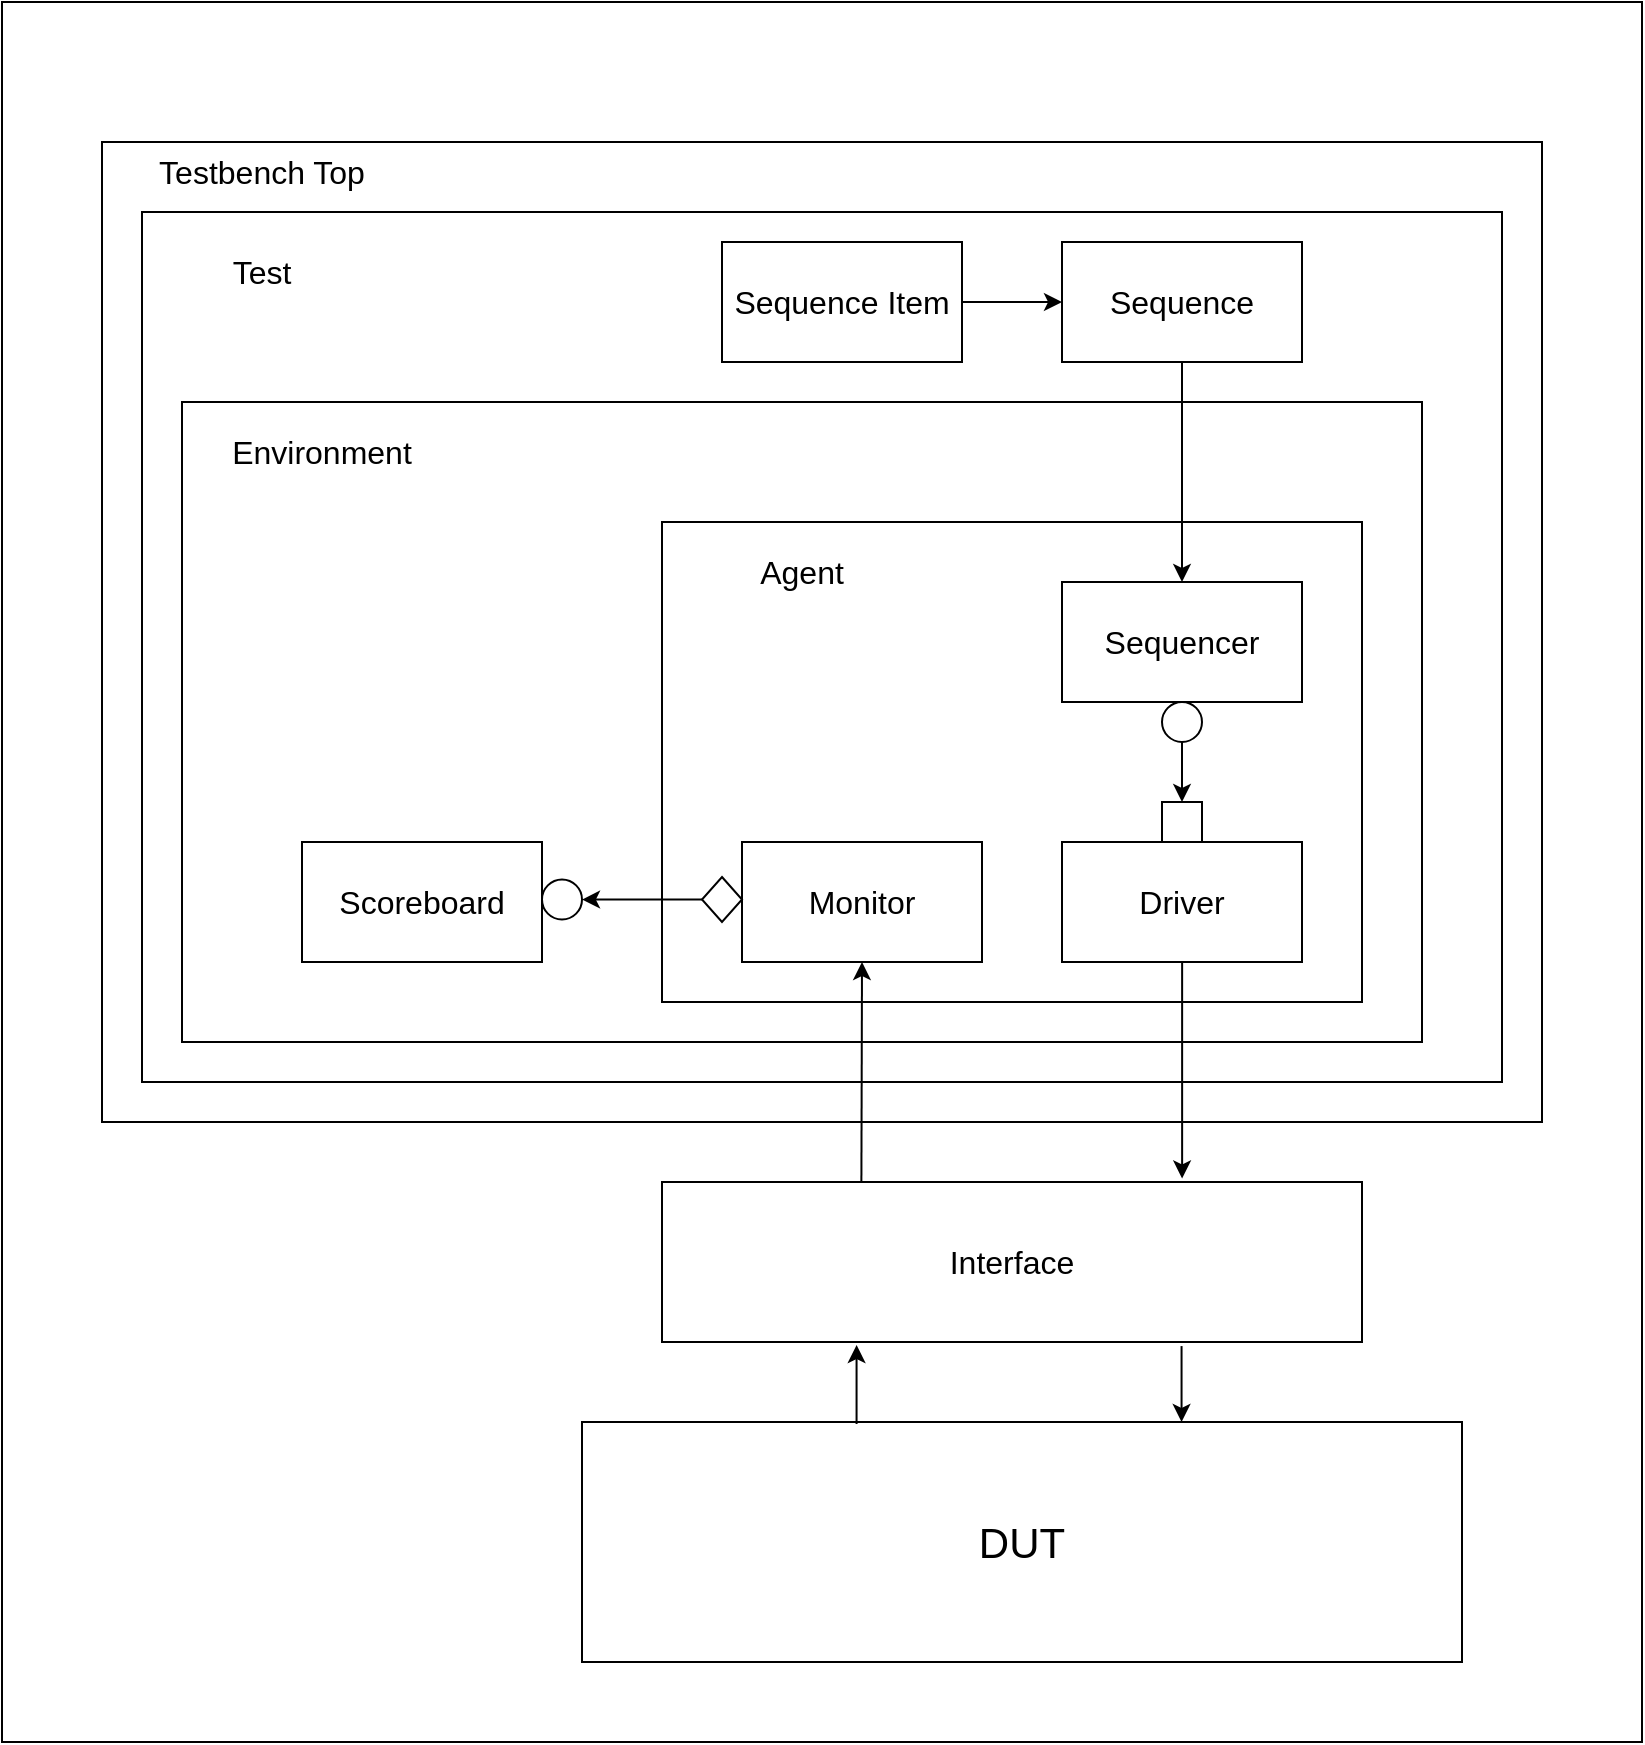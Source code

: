 <mxfile version="26.2.9">
  <diagram name="Page-1" id="3vQ4MGwzacZrz8IVDs3b">
    <mxGraphModel dx="1594" dy="1025" grid="1" gridSize="10" guides="1" tooltips="1" connect="1" arrows="1" fold="1" page="1" pageScale="1" pageWidth="850" pageHeight="1100" math="0" shadow="0">
      <root>
        <mxCell id="0" />
        <mxCell id="1" parent="0" />
        <mxCell id="mjpt9ou2h9_-4IHQo3Af-37" value="" style="rounded=0;whiteSpace=wrap;html=1;" vertex="1" parent="1">
          <mxGeometry x="30" y="10" width="820" height="870" as="geometry" />
        </mxCell>
        <mxCell id="mjpt9ou2h9_-4IHQo3Af-2" value="" style="rounded=0;whiteSpace=wrap;html=1;" vertex="1" parent="1">
          <mxGeometry x="80" y="80" width="720" height="490" as="geometry" />
        </mxCell>
        <mxCell id="mjpt9ou2h9_-4IHQo3Af-5" value="" style="rounded=0;whiteSpace=wrap;html=1;" vertex="1" parent="1">
          <mxGeometry x="100" y="115" width="680" height="435" as="geometry" />
        </mxCell>
        <mxCell id="mjpt9ou2h9_-4IHQo3Af-11" value="" style="rounded=0;whiteSpace=wrap;html=1;" vertex="1" parent="1">
          <mxGeometry x="120" y="210" width="620" height="320" as="geometry" />
        </mxCell>
        <mxCell id="mjpt9ou2h9_-4IHQo3Af-10" value="" style="rounded=0;whiteSpace=wrap;html=1;" vertex="1" parent="1">
          <mxGeometry x="360" y="270" width="350" height="240" as="geometry" />
        </mxCell>
        <mxCell id="mjpt9ou2h9_-4IHQo3Af-3" value="&lt;font style=&quot;font-size: 16px;&quot;&gt;Monitor&lt;/font&gt;" style="rounded=0;whiteSpace=wrap;html=1;" vertex="1" parent="1">
          <mxGeometry x="400" y="430" width="120" height="60" as="geometry" />
        </mxCell>
        <mxCell id="mjpt9ou2h9_-4IHQo3Af-4" value="&lt;font style=&quot;font-size: 16px;&quot;&gt;Driver&lt;/font&gt;" style="rounded=0;whiteSpace=wrap;html=1;" vertex="1" parent="1">
          <mxGeometry x="560" y="430" width="120" height="60" as="geometry" />
        </mxCell>
        <mxCell id="mjpt9ou2h9_-4IHQo3Af-6" value="&lt;font style=&quot;font-size: 16px;&quot;&gt;Scoreboard&lt;/font&gt;" style="rounded=0;whiteSpace=wrap;html=1;" vertex="1" parent="1">
          <mxGeometry x="180" y="430" width="120" height="60" as="geometry" />
        </mxCell>
        <mxCell id="mjpt9ou2h9_-4IHQo3Af-7" value="&lt;font style=&quot;font-size: 16px;&quot;&gt;Interface&lt;/font&gt;" style="rounded=0;whiteSpace=wrap;html=1;" vertex="1" parent="1">
          <mxGeometry x="360" y="600" width="350" height="80" as="geometry" />
        </mxCell>
        <mxCell id="mjpt9ou2h9_-4IHQo3Af-8" value="&lt;font style=&quot;font-size: 21px;&quot;&gt;DUT&lt;/font&gt;" style="rounded=0;whiteSpace=wrap;html=1;" vertex="1" parent="1">
          <mxGeometry x="320" y="720" width="440" height="120" as="geometry" />
        </mxCell>
        <mxCell id="mjpt9ou2h9_-4IHQo3Af-20" value="" style="edgeStyle=orthogonalEdgeStyle;rounded=0;orthogonalLoop=1;jettySize=auto;html=1;" edge="1" parent="1" source="mjpt9ou2h9_-4IHQo3Af-12" target="mjpt9ou2h9_-4IHQo3Af-19">
          <mxGeometry relative="1" as="geometry" />
        </mxCell>
        <mxCell id="mjpt9ou2h9_-4IHQo3Af-12" value="&lt;font style=&quot;font-size: 16px;&quot;&gt;Sequence Item&lt;/font&gt;" style="rounded=0;whiteSpace=wrap;html=1;" vertex="1" parent="1">
          <mxGeometry x="390" y="130" width="120" height="60" as="geometry" />
        </mxCell>
        <mxCell id="mjpt9ou2h9_-4IHQo3Af-13" value="&lt;font style=&quot;font-size: 16px;&quot;&gt;Sequencer&lt;/font&gt;" style="rounded=0;whiteSpace=wrap;html=1;" vertex="1" parent="1">
          <mxGeometry x="560" y="300" width="120" height="60" as="geometry" />
        </mxCell>
        <mxCell id="mjpt9ou2h9_-4IHQo3Af-14" value="Testbench Top" style="text;html=1;align=center;verticalAlign=middle;whiteSpace=wrap;rounded=0;fontSize=16;" vertex="1" parent="1">
          <mxGeometry x="80" y="80" width="160" height="30" as="geometry" />
        </mxCell>
        <mxCell id="mjpt9ou2h9_-4IHQo3Af-15" value="Test" style="text;html=1;align=center;verticalAlign=middle;whiteSpace=wrap;rounded=0;fontSize=16;" vertex="1" parent="1">
          <mxGeometry x="115" y="130" width="90" height="30" as="geometry" />
        </mxCell>
        <mxCell id="mjpt9ou2h9_-4IHQo3Af-16" value="Environment" style="text;html=1;align=center;verticalAlign=middle;whiteSpace=wrap;rounded=0;fontSize=16;" vertex="1" parent="1">
          <mxGeometry x="130" y="220" width="120" height="30" as="geometry" />
        </mxCell>
        <mxCell id="mjpt9ou2h9_-4IHQo3Af-18" value="Agent" style="text;html=1;align=center;verticalAlign=middle;whiteSpace=wrap;rounded=0;fontSize=16;" vertex="1" parent="1">
          <mxGeometry x="370" y="280" width="120" height="30" as="geometry" />
        </mxCell>
        <mxCell id="mjpt9ou2h9_-4IHQo3Af-19" value="&lt;font style=&quot;font-size: 16px;&quot;&gt;Sequence&lt;/font&gt;" style="rounded=0;whiteSpace=wrap;html=1;" vertex="1" parent="1">
          <mxGeometry x="560" y="130" width="120" height="60" as="geometry" />
        </mxCell>
        <mxCell id="mjpt9ou2h9_-4IHQo3Af-24" value="" style="edgeStyle=orthogonalEdgeStyle;rounded=0;orthogonalLoop=1;jettySize=auto;html=1;exitX=0.5;exitY=1;exitDx=0;exitDy=0;entryX=0.5;entryY=0;entryDx=0;entryDy=0;" edge="1" parent="1" source="mjpt9ou2h9_-4IHQo3Af-19" target="mjpt9ou2h9_-4IHQo3Af-13">
          <mxGeometry relative="1" as="geometry">
            <mxPoint x="520" y="170" as="sourcePoint" />
            <mxPoint x="580" y="170" as="targetPoint" />
          </mxGeometry>
        </mxCell>
        <mxCell id="mjpt9ou2h9_-4IHQo3Af-25" value="" style="whiteSpace=wrap;html=1;aspect=fixed;" vertex="1" parent="1">
          <mxGeometry x="610" y="410" width="20" height="20" as="geometry" />
        </mxCell>
        <mxCell id="mjpt9ou2h9_-4IHQo3Af-31" value="" style="edgeStyle=orthogonalEdgeStyle;rounded=0;orthogonalLoop=1;jettySize=auto;html=1;" edge="1" parent="1" source="mjpt9ou2h9_-4IHQo3Af-26" target="mjpt9ou2h9_-4IHQo3Af-30">
          <mxGeometry relative="1" as="geometry" />
        </mxCell>
        <mxCell id="mjpt9ou2h9_-4IHQo3Af-26" value="" style="rhombus;whiteSpace=wrap;html=1;" vertex="1" parent="1">
          <mxGeometry x="380" y="447.5" width="20" height="22.5" as="geometry" />
        </mxCell>
        <mxCell id="mjpt9ou2h9_-4IHQo3Af-32" value="" style="edgeStyle=orthogonalEdgeStyle;rounded=0;orthogonalLoop=1;jettySize=auto;html=1;" edge="1" parent="1" source="mjpt9ou2h9_-4IHQo3Af-29" target="mjpt9ou2h9_-4IHQo3Af-25">
          <mxGeometry relative="1" as="geometry" />
        </mxCell>
        <mxCell id="mjpt9ou2h9_-4IHQo3Af-29" value="" style="ellipse;whiteSpace=wrap;html=1;aspect=fixed;" vertex="1" parent="1">
          <mxGeometry x="610" y="360" width="20" height="20" as="geometry" />
        </mxCell>
        <mxCell id="mjpt9ou2h9_-4IHQo3Af-30" value="" style="ellipse;whiteSpace=wrap;html=1;aspect=fixed;" vertex="1" parent="1">
          <mxGeometry x="300" y="448.75" width="20" height="20" as="geometry" />
        </mxCell>
        <mxCell id="mjpt9ou2h9_-4IHQo3Af-33" value="" style="endArrow=classic;html=1;rounded=0;exitX=0.5;exitY=1;exitDx=0;exitDy=0;entryX=0.743;entryY=-0.022;entryDx=0;entryDy=0;entryPerimeter=0;" edge="1" parent="1" target="mjpt9ou2h9_-4IHQo3Af-7">
          <mxGeometry width="50" height="50" relative="1" as="geometry">
            <mxPoint x="620.08" y="490" as="sourcePoint" />
            <mxPoint x="619.78" y="610" as="targetPoint" />
          </mxGeometry>
        </mxCell>
        <mxCell id="mjpt9ou2h9_-4IHQo3Af-34" value="" style="endArrow=classic;html=1;rounded=0;exitX=0.75;exitY=1;exitDx=0;exitDy=0;" edge="1" parent="1">
          <mxGeometry width="50" height="50" relative="1" as="geometry">
            <mxPoint x="619.78" y="682.04" as="sourcePoint" />
            <mxPoint x="619.78" y="720" as="targetPoint" />
          </mxGeometry>
        </mxCell>
        <mxCell id="mjpt9ou2h9_-4IHQo3Af-35" value="" style="endArrow=classic;html=1;rounded=0;exitX=0.5;exitY=1;exitDx=0;exitDy=0;entryX=0.5;entryY=1;entryDx=0;entryDy=0;" edge="1" parent="1" target="mjpt9ou2h9_-4IHQo3Af-3">
          <mxGeometry width="50" height="50" relative="1" as="geometry">
            <mxPoint x="459.7" y="600" as="sourcePoint" />
            <mxPoint x="459.62" y="708" as="targetPoint" />
          </mxGeometry>
        </mxCell>
        <mxCell id="mjpt9ou2h9_-4IHQo3Af-36" value="" style="endArrow=classic;html=1;rounded=0;entryX=0.278;entryY=1.019;entryDx=0;entryDy=0;entryPerimeter=0;exitX=0.312;exitY=0.008;exitDx=0;exitDy=0;exitPerimeter=0;" edge="1" parent="1" source="mjpt9ou2h9_-4IHQo3Af-8" target="mjpt9ou2h9_-4IHQo3Af-7">
          <mxGeometry width="50" height="50" relative="1" as="geometry">
            <mxPoint x="459.78" y="680" as="sourcePoint" />
            <mxPoint x="459.78" y="717.96" as="targetPoint" />
          </mxGeometry>
        </mxCell>
      </root>
    </mxGraphModel>
  </diagram>
</mxfile>
